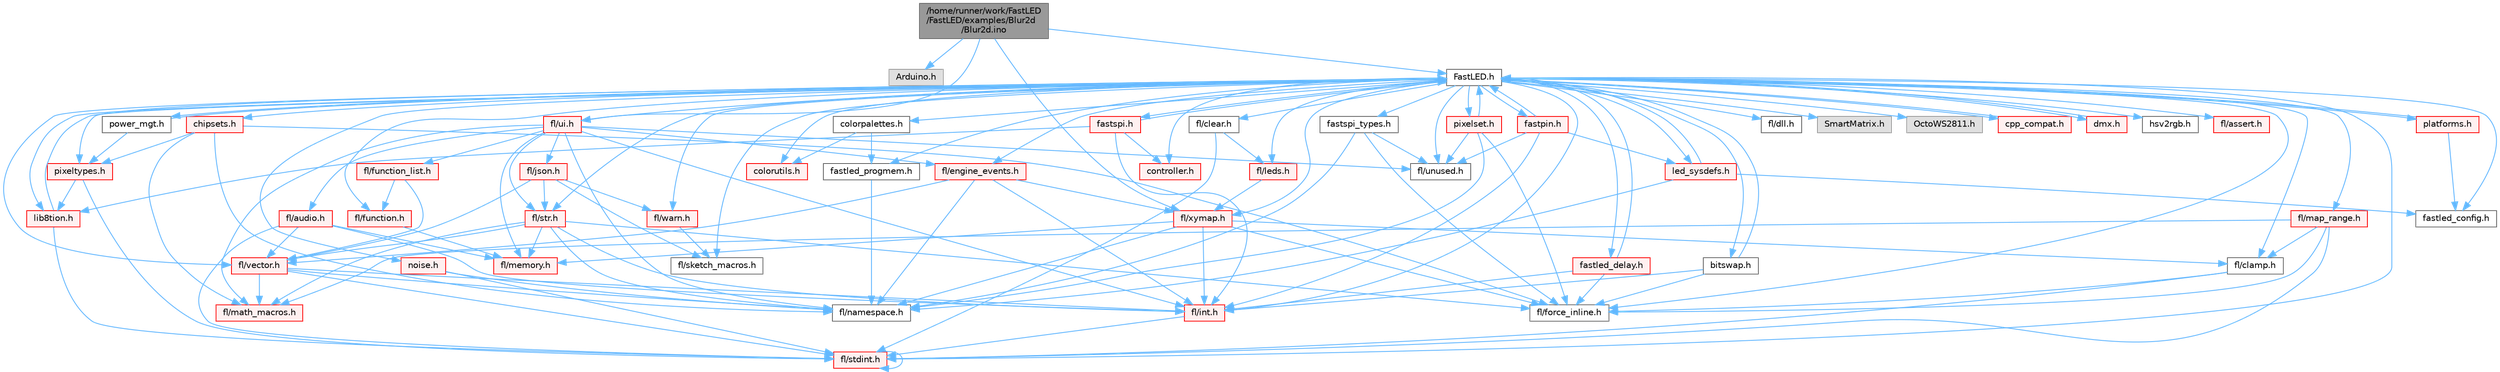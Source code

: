 digraph "/home/runner/work/FastLED/FastLED/examples/Blur2d/Blur2d.ino"
{
 // INTERACTIVE_SVG=YES
 // LATEX_PDF_SIZE
  bgcolor="transparent";
  edge [fontname=Helvetica,fontsize=10,labelfontname=Helvetica,labelfontsize=10];
  node [fontname=Helvetica,fontsize=10,shape=box,height=0.2,width=0.4];
  Node1 [id="Node000001",label="/home/runner/work/FastLED\l/FastLED/examples/Blur2d\l/Blur2d.ino",height=0.2,width=0.4,color="gray40", fillcolor="grey60", style="filled", fontcolor="black",tooltip="Demonstrates 2D blur effects on LED matrix."];
  Node1 -> Node2 [id="edge1_Node000001_Node000002",color="steelblue1",style="solid",tooltip=" "];
  Node2 [id="Node000002",label="Arduino.h",height=0.2,width=0.4,color="grey60", fillcolor="#E0E0E0", style="filled",tooltip=" "];
  Node1 -> Node3 [id="edge2_Node000001_Node000003",color="steelblue1",style="solid",tooltip=" "];
  Node3 [id="Node000003",label="FastLED.h",height=0.2,width=0.4,color="grey40", fillcolor="white", style="filled",URL="$db/d97/_fast_l_e_d_8h.html",tooltip="central include file for FastLED, defines the CFastLED class/object"];
  Node3 -> Node4 [id="edge3_Node000003_Node000004",color="steelblue1",style="solid",tooltip=" "];
  Node4 [id="Node000004",label="fl/stdint.h",height=0.2,width=0.4,color="red", fillcolor="#FFF0F0", style="filled",URL="$df/dd8/stdint_8h.html",tooltip=" "];
  Node4 -> Node4 [id="edge4_Node000004_Node000004",color="steelblue1",style="solid",tooltip=" "];
  Node3 -> Node6 [id="edge5_Node000003_Node000006",color="steelblue1",style="solid",tooltip=" "];
  Node6 [id="Node000006",label="fl/dll.h",height=0.2,width=0.4,color="grey40", fillcolor="white", style="filled",URL="$d3/d4b/dll_8h.html",tooltip="FastLED dynamic library interface - lightweight header for external callers."];
  Node3 -> Node7 [id="edge6_Node000003_Node000007",color="steelblue1",style="solid",tooltip=" "];
  Node7 [id="Node000007",label="SmartMatrix.h",height=0.2,width=0.4,color="grey60", fillcolor="#E0E0E0", style="filled",tooltip=" "];
  Node3 -> Node8 [id="edge7_Node000003_Node000008",color="steelblue1",style="solid",tooltip=" "];
  Node8 [id="Node000008",label="OctoWS2811.h",height=0.2,width=0.4,color="grey60", fillcolor="#E0E0E0", style="filled",tooltip=" "];
  Node3 -> Node9 [id="edge8_Node000003_Node000009",color="steelblue1",style="solid",tooltip=" "];
  Node9 [id="Node000009",label="fl/force_inline.h",height=0.2,width=0.4,color="grey40", fillcolor="white", style="filled",URL="$d4/d64/force__inline_8h.html",tooltip=" "];
  Node3 -> Node10 [id="edge9_Node000003_Node000010",color="steelblue1",style="solid",tooltip=" "];
  Node10 [id="Node000010",label="cpp_compat.h",height=0.2,width=0.4,color="red", fillcolor="#FFF0F0", style="filled",URL="$d9/d13/cpp__compat_8h.html",tooltip="Compatibility functions based on C++ version."];
  Node10 -> Node3 [id="edge10_Node000010_Node000003",color="steelblue1",style="solid",tooltip=" "];
  Node3 -> Node12 [id="edge11_Node000003_Node000012",color="steelblue1",style="solid",tooltip=" "];
  Node12 [id="Node000012",label="fastled_config.h",height=0.2,width=0.4,color="grey40", fillcolor="white", style="filled",URL="$d5/d11/fastled__config_8h.html",tooltip="Contains definitions that can be used to configure FastLED at compile time."];
  Node3 -> Node13 [id="edge12_Node000003_Node000013",color="steelblue1",style="solid",tooltip=" "];
  Node13 [id="Node000013",label="led_sysdefs.h",height=0.2,width=0.4,color="red", fillcolor="#FFF0F0", style="filled",URL="$d9/d3e/led__sysdefs_8h.html",tooltip="Determines which platform system definitions to include."];
  Node13 -> Node3 [id="edge13_Node000013_Node000003",color="steelblue1",style="solid",tooltip=" "];
  Node13 -> Node12 [id="edge14_Node000013_Node000012",color="steelblue1",style="solid",tooltip=" "];
  Node13 -> Node15 [id="edge15_Node000013_Node000015",color="steelblue1",style="solid",tooltip=" "];
  Node15 [id="Node000015",label="fl/namespace.h",height=0.2,width=0.4,color="grey40", fillcolor="white", style="filled",URL="$df/d2a/namespace_8h.html",tooltip="Implements the FastLED namespace macros."];
  Node3 -> Node16 [id="edge16_Node000003_Node000016",color="steelblue1",style="solid",tooltip=" "];
  Node16 [id="Node000016",label="fastled_delay.h",height=0.2,width=0.4,color="red", fillcolor="#FFF0F0", style="filled",URL="$d0/da8/fastled__delay_8h.html",tooltip="Utility functions and classes for managing delay cycles."];
  Node16 -> Node3 [id="edge17_Node000016_Node000003",color="steelblue1",style="solid",tooltip=" "];
  Node16 -> Node9 [id="edge18_Node000016_Node000009",color="steelblue1",style="solid",tooltip=" "];
  Node16 -> Node18 [id="edge19_Node000016_Node000018",color="steelblue1",style="solid",tooltip=" "];
  Node18 [id="Node000018",label="fl/int.h",height=0.2,width=0.4,color="red", fillcolor="#FFF0F0", style="filled",URL="$d3/d7e/int_8h.html",tooltip=" "];
  Node18 -> Node4 [id="edge20_Node000018_Node000004",color="steelblue1",style="solid",tooltip=" "];
  Node3 -> Node20 [id="edge21_Node000003_Node000020",color="steelblue1",style="solid",tooltip=" "];
  Node20 [id="Node000020",label="bitswap.h",height=0.2,width=0.4,color="grey40", fillcolor="white", style="filled",URL="$de/ded/bitswap_8h.html",tooltip="Functions for doing a rotation of bits/bytes used by parallel output."];
  Node20 -> Node3 [id="edge22_Node000020_Node000003",color="steelblue1",style="solid",tooltip=" "];
  Node20 -> Node9 [id="edge23_Node000020_Node000009",color="steelblue1",style="solid",tooltip=" "];
  Node20 -> Node18 [id="edge24_Node000020_Node000018",color="steelblue1",style="solid",tooltip=" "];
  Node3 -> Node21 [id="edge25_Node000003_Node000021",color="steelblue1",style="solid",tooltip=" "];
  Node21 [id="Node000021",label="controller.h",height=0.2,width=0.4,color="red", fillcolor="#FFF0F0", style="filled",URL="$d2/dd9/controller_8h.html",tooltip="deprecated: base definitions used by led controllers for writing out led data"];
  Node3 -> Node120 [id="edge26_Node000003_Node000120",color="steelblue1",style="solid",tooltip=" "];
  Node120 [id="Node000120",label="fastpin.h",height=0.2,width=0.4,color="red", fillcolor="#FFF0F0", style="filled",URL="$db/d65/fastpin_8h.html",tooltip="Class base definitions for defining fast pin access."];
  Node120 -> Node3 [id="edge27_Node000120_Node000003",color="steelblue1",style="solid",tooltip=" "];
  Node120 -> Node13 [id="edge28_Node000120_Node000013",color="steelblue1",style="solid",tooltip=" "];
  Node120 -> Node57 [id="edge29_Node000120_Node000057",color="steelblue1",style="solid",tooltip=" "];
  Node57 [id="Node000057",label="fl/unused.h",height=0.2,width=0.4,color="grey40", fillcolor="white", style="filled",URL="$d8/d4b/unused_8h.html",tooltip=" "];
  Node120 -> Node18 [id="edge30_Node000120_Node000018",color="steelblue1",style="solid",tooltip=" "];
  Node3 -> Node121 [id="edge31_Node000003_Node000121",color="steelblue1",style="solid",tooltip=" "];
  Node121 [id="Node000121",label="fastspi_types.h",height=0.2,width=0.4,color="grey40", fillcolor="white", style="filled",URL="$d2/ddb/fastspi__types_8h.html",tooltip="Data types and constants used by SPI interfaces."];
  Node121 -> Node9 [id="edge32_Node000121_Node000009",color="steelblue1",style="solid",tooltip=" "];
  Node121 -> Node15 [id="edge33_Node000121_Node000015",color="steelblue1",style="solid",tooltip=" "];
  Node121 -> Node57 [id="edge34_Node000121_Node000057",color="steelblue1",style="solid",tooltip=" "];
  Node3 -> Node122 [id="edge35_Node000003_Node000122",color="steelblue1",style="solid",tooltip=" "];
  Node122 [id="Node000122",label="dmx.h",height=0.2,width=0.4,color="red", fillcolor="#FFF0F0", style="filled",URL="$d3/de1/dmx_8h.html",tooltip="Defines the DMX512-based LED controllers."];
  Node122 -> Node3 [id="edge36_Node000122_Node000003",color="steelblue1",style="solid",tooltip=" "];
  Node3 -> Node125 [id="edge37_Node000003_Node000125",color="steelblue1",style="solid",tooltip=" "];
  Node125 [id="Node000125",label="platforms.h",height=0.2,width=0.4,color="red", fillcolor="#FFF0F0", style="filled",URL="$da/dc9/platforms_8h.html",tooltip="Determines which platforms headers to include."];
  Node125 -> Node3 [id="edge38_Node000125_Node000003",color="steelblue1",style="solid",tooltip=" "];
  Node125 -> Node12 [id="edge39_Node000125_Node000012",color="steelblue1",style="solid",tooltip=" "];
  Node3 -> Node33 [id="edge40_Node000003_Node000033",color="steelblue1",style="solid",tooltip=" "];
  Node33 [id="Node000033",label="fastled_progmem.h",height=0.2,width=0.4,color="grey40", fillcolor="white", style="filled",URL="$df/dab/fastled__progmem_8h.html",tooltip="Wrapper definitions to allow seamless use of PROGMEM in environments that have it."];
  Node33 -> Node15 [id="edge41_Node000033_Node000015",color="steelblue1",style="solid",tooltip=" "];
  Node3 -> Node24 [id="edge42_Node000003_Node000024",color="steelblue1",style="solid",tooltip=" "];
  Node24 [id="Node000024",label="lib8tion.h",height=0.2,width=0.4,color="red", fillcolor="#FFF0F0", style="filled",URL="$df/da5/lib8tion_8h.html",tooltip="Fast, efficient 8-bit math functions specifically designed for high-performance LED programming."];
  Node24 -> Node3 [id="edge43_Node000024_Node000003",color="steelblue1",style="solid",tooltip=" "];
  Node24 -> Node4 [id="edge44_Node000024_Node000004",color="steelblue1",style="solid",tooltip=" "];
  Node3 -> Node23 [id="edge45_Node000003_Node000023",color="steelblue1",style="solid",tooltip=" "];
  Node23 [id="Node000023",label="pixeltypes.h",height=0.2,width=0.4,color="red", fillcolor="#FFF0F0", style="filled",URL="$d2/dba/pixeltypes_8h.html",tooltip="Includes defintions for RGB and HSV pixels."];
  Node23 -> Node4 [id="edge46_Node000023_Node000004",color="steelblue1",style="solid",tooltip=" "];
  Node23 -> Node24 [id="edge47_Node000023_Node000024",color="steelblue1",style="solid",tooltip=" "];
  Node3 -> Node81 [id="edge48_Node000003_Node000081",color="steelblue1",style="solid",tooltip=" "];
  Node81 [id="Node000081",label="hsv2rgb.h",height=0.2,width=0.4,color="grey40", fillcolor="white", style="filled",URL="$de/d9a/hsv2rgb_8h.html",tooltip="Functions to convert from the HSV colorspace to the RGB colorspace."];
  Node3 -> Node127 [id="edge49_Node000003_Node000127",color="steelblue1",style="solid",tooltip=" "];
  Node127 [id="Node000127",label="colorutils.h",height=0.2,width=0.4,color="red", fillcolor="#FFF0F0", style="filled",URL="$d1/dfb/colorutils_8h.html",tooltip=" "];
  Node3 -> Node132 [id="edge50_Node000003_Node000132",color="steelblue1",style="solid",tooltip=" "];
  Node132 [id="Node000132",label="pixelset.h",height=0.2,width=0.4,color="red", fillcolor="#FFF0F0", style="filled",URL="$d4/d46/pixelset_8h.html",tooltip="Declares classes for managing logical groups of LEDs."];
  Node132 -> Node9 [id="edge51_Node000132_Node000009",color="steelblue1",style="solid",tooltip=" "];
  Node132 -> Node15 [id="edge52_Node000132_Node000015",color="steelblue1",style="solid",tooltip=" "];
  Node132 -> Node57 [id="edge53_Node000132_Node000057",color="steelblue1",style="solid",tooltip=" "];
  Node132 -> Node3 [id="edge54_Node000132_Node000003",color="steelblue1",style="solid",tooltip=" "];
  Node3 -> Node133 [id="edge55_Node000003_Node000133",color="steelblue1",style="solid",tooltip=" "];
  Node133 [id="Node000133",label="colorpalettes.h",height=0.2,width=0.4,color="grey40", fillcolor="white", style="filled",URL="$dc/dcc/colorpalettes_8h.html",tooltip="Declarations for the predefined color palettes supplied by FastLED."];
  Node133 -> Node127 [id="edge56_Node000133_Node000127",color="steelblue1",style="solid",tooltip=" "];
  Node133 -> Node33 [id="edge57_Node000133_Node000033",color="steelblue1",style="solid",tooltip=" "];
  Node3 -> Node134 [id="edge58_Node000003_Node000134",color="steelblue1",style="solid",tooltip=" "];
  Node134 [id="Node000134",label="noise.h",height=0.2,width=0.4,color="red", fillcolor="#FFF0F0", style="filled",URL="$d1/d31/noise_8h.html",tooltip="Functions to generate and fill arrays with noise."];
  Node134 -> Node4 [id="edge59_Node000134_Node000004",color="steelblue1",style="solid",tooltip=" "];
  Node134 -> Node15 [id="edge60_Node000134_Node000015",color="steelblue1",style="solid",tooltip=" "];
  Node3 -> Node135 [id="edge61_Node000003_Node000135",color="steelblue1",style="solid",tooltip=" "];
  Node135 [id="Node000135",label="power_mgt.h",height=0.2,width=0.4,color="grey40", fillcolor="white", style="filled",URL="$dc/d5b/power__mgt_8h.html",tooltip="Functions to limit the power used by FastLED."];
  Node135 -> Node3 [id="edge62_Node000135_Node000003",color="steelblue1",style="solid",tooltip=" "];
  Node135 -> Node23 [id="edge63_Node000135_Node000023",color="steelblue1",style="solid",tooltip=" "];
  Node3 -> Node136 [id="edge64_Node000003_Node000136",color="steelblue1",style="solid",tooltip=" "];
  Node136 [id="Node000136",label="fastspi.h",height=0.2,width=0.4,color="red", fillcolor="#FFF0F0", style="filled",URL="$d6/ddc/fastspi_8h.html",tooltip="Serial peripheral interface (SPI) definitions per platform."];
  Node136 -> Node3 [id="edge65_Node000136_Node000003",color="steelblue1",style="solid",tooltip=" "];
  Node136 -> Node21 [id="edge66_Node000136_Node000021",color="steelblue1",style="solid",tooltip=" "];
  Node136 -> Node24 [id="edge67_Node000136_Node000024",color="steelblue1",style="solid",tooltip=" "];
  Node136 -> Node18 [id="edge68_Node000136_Node000018",color="steelblue1",style="solid",tooltip=" "];
  Node3 -> Node138 [id="edge69_Node000003_Node000138",color="steelblue1",style="solid",tooltip=" "];
  Node138 [id="Node000138",label="chipsets.h",height=0.2,width=0.4,color="red", fillcolor="#FFF0F0", style="filled",URL="$db/d66/chipsets_8h.html",tooltip="Contains the bulk of the definitions for the various LED chipsets supported."];
  Node138 -> Node23 [id="edge70_Node000138_Node000023",color="steelblue1",style="solid",tooltip=" "];
  Node138 -> Node9 [id="edge71_Node000138_Node000009",color="steelblue1",style="solid",tooltip=" "];
  Node138 -> Node15 [id="edge72_Node000138_Node000015",color="steelblue1",style="solid",tooltip=" "];
  Node138 -> Node41 [id="edge73_Node000138_Node000041",color="steelblue1",style="solid",tooltip=" "];
  Node41 [id="Node000041",label="fl/math_macros.h",height=0.2,width=0.4,color="red", fillcolor="#FFF0F0", style="filled",URL="$d8/db8/math__macros_8h.html",tooltip=" "];
  Node3 -> Node96 [id="edge74_Node000003_Node000096",color="steelblue1",style="solid",tooltip=" "];
  Node96 [id="Node000096",label="fl/engine_events.h",height=0.2,width=0.4,color="red", fillcolor="#FFF0F0", style="filled",URL="$db/dc0/engine__events_8h.html",tooltip=" "];
  Node96 -> Node15 [id="edge75_Node000096_Node000015",color="steelblue1",style="solid",tooltip=" "];
  Node96 -> Node70 [id="edge76_Node000096_Node000070",color="steelblue1",style="solid",tooltip=" "];
  Node70 [id="Node000070",label="fl/vector.h",height=0.2,width=0.4,color="red", fillcolor="#FFF0F0", style="filled",URL="$d6/d68/vector_8h.html",tooltip=" "];
  Node70 -> Node4 [id="edge77_Node000070_Node000004",color="steelblue1",style="solid",tooltip=" "];
  Node70 -> Node18 [id="edge78_Node000070_Node000018",color="steelblue1",style="solid",tooltip=" "];
  Node70 -> Node41 [id="edge79_Node000070_Node000041",color="steelblue1",style="solid",tooltip=" "];
  Node70 -> Node15 [id="edge80_Node000070_Node000015",color="steelblue1",style="solid",tooltip=" "];
  Node96 -> Node117 [id="edge81_Node000096_Node000117",color="steelblue1",style="solid",tooltip=" "];
  Node117 [id="Node000117",label="fl/xymap.h",height=0.2,width=0.4,color="red", fillcolor="#FFF0F0", style="filled",URL="$da/d61/xymap_8h.html",tooltip=" "];
  Node117 -> Node18 [id="edge82_Node000117_Node000018",color="steelblue1",style="solid",tooltip=" "];
  Node117 -> Node15 [id="edge83_Node000117_Node000015",color="steelblue1",style="solid",tooltip=" "];
  Node117 -> Node9 [id="edge84_Node000117_Node000009",color="steelblue1",style="solid",tooltip=" "];
  Node117 -> Node39 [id="edge85_Node000117_Node000039",color="steelblue1",style="solid",tooltip=" "];
  Node39 [id="Node000039",label="fl/clamp.h",height=0.2,width=0.4,color="grey40", fillcolor="white", style="filled",URL="$d6/dd3/clamp_8h.html",tooltip=" "];
  Node39 -> Node4 [id="edge86_Node000039_Node000004",color="steelblue1",style="solid",tooltip=" "];
  Node39 -> Node9 [id="edge87_Node000039_Node000009",color="steelblue1",style="solid",tooltip=" "];
  Node117 -> Node44 [id="edge88_Node000117_Node000044",color="steelblue1",style="solid",tooltip=" "];
  Node44 [id="Node000044",label="fl/memory.h",height=0.2,width=0.4,color="red", fillcolor="#FFF0F0", style="filled",URL="$dc/d18/memory_8h.html",tooltip=" "];
  Node96 -> Node18 [id="edge89_Node000096_Node000018",color="steelblue1",style="solid",tooltip=" "];
  Node3 -> Node140 [id="edge90_Node000003_Node000140",color="steelblue1",style="solid",tooltip=" "];
  Node140 [id="Node000140",label="fl/leds.h",height=0.2,width=0.4,color="red", fillcolor="#FFF0F0", style="filled",URL="$da/d78/leds_8h.html",tooltip=" "];
  Node140 -> Node117 [id="edge91_Node000140_Node000117",color="steelblue1",style="solid",tooltip=" "];
  Node3 -> Node18 [id="edge92_Node000003_Node000018",color="steelblue1",style="solid",tooltip=" "];
  Node3 -> Node35 [id="edge93_Node000003_Node000035",color="steelblue1",style="solid",tooltip=" "];
  Node35 [id="Node000035",label="fl/str.h",height=0.2,width=0.4,color="red", fillcolor="#FFF0F0", style="filled",URL="$d1/d93/str_8h.html",tooltip=" "];
  Node35 -> Node18 [id="edge94_Node000035_Node000018",color="steelblue1",style="solid",tooltip=" "];
  Node35 -> Node41 [id="edge95_Node000035_Node000041",color="steelblue1",style="solid",tooltip=" "];
  Node35 -> Node15 [id="edge96_Node000035_Node000015",color="steelblue1",style="solid",tooltip=" "];
  Node35 -> Node44 [id="edge97_Node000035_Node000044",color="steelblue1",style="solid",tooltip=" "];
  Node35 -> Node70 [id="edge98_Node000035_Node000070",color="steelblue1",style="solid",tooltip=" "];
  Node35 -> Node9 [id="edge99_Node000035_Node000009",color="steelblue1",style="solid",tooltip=" "];
  Node3 -> Node117 [id="edge100_Node000003_Node000117",color="steelblue1",style="solid",tooltip=" "];
  Node3 -> Node39 [id="edge101_Node000003_Node000039",color="steelblue1",style="solid",tooltip=" "];
  Node3 -> Node40 [id="edge102_Node000003_Node000040",color="steelblue1",style="solid",tooltip=" "];
  Node40 [id="Node000040",label="fl/map_range.h",height=0.2,width=0.4,color="red", fillcolor="#FFF0F0", style="filled",URL="$d1/d47/map__range_8h.html",tooltip=" "];
  Node40 -> Node4 [id="edge103_Node000040_Node000004",color="steelblue1",style="solid",tooltip=" "];
  Node40 -> Node39 [id="edge104_Node000040_Node000039",color="steelblue1",style="solid",tooltip=" "];
  Node40 -> Node9 [id="edge105_Node000040_Node000009",color="steelblue1",style="solid",tooltip=" "];
  Node40 -> Node41 [id="edge106_Node000040_Node000041",color="steelblue1",style="solid",tooltip=" "];
  Node3 -> Node110 [id="edge107_Node000003_Node000110",color="steelblue1",style="solid",tooltip=" "];
  Node110 [id="Node000110",label="fl/warn.h",height=0.2,width=0.4,color="red", fillcolor="#FFF0F0", style="filled",URL="$de/d77/warn_8h.html",tooltip=" "];
  Node110 -> Node113 [id="edge108_Node000110_Node000113",color="steelblue1",style="solid",tooltip=" "];
  Node113 [id="Node000113",label="fl/sketch_macros.h",height=0.2,width=0.4,color="grey40", fillcolor="white", style="filled",URL="$d1/dbc/sketch__macros_8h.html",tooltip=" "];
  Node3 -> Node100 [id="edge109_Node000003_Node000100",color="steelblue1",style="solid",tooltip=" "];
  Node100 [id="Node000100",label="fl/assert.h",height=0.2,width=0.4,color="red", fillcolor="#FFF0F0", style="filled",URL="$dc/da7/assert_8h.html",tooltip=" "];
  Node3 -> Node57 [id="edge110_Node000003_Node000057",color="steelblue1",style="solid",tooltip=" "];
  Node3 -> Node70 [id="edge111_Node000003_Node000070",color="steelblue1",style="solid",tooltip=" "];
  Node3 -> Node115 [id="edge112_Node000003_Node000115",color="steelblue1",style="solid",tooltip=" "];
  Node115 [id="Node000115",label="fl/function.h",height=0.2,width=0.4,color="red", fillcolor="#FFF0F0", style="filled",URL="$dd/d67/function_8h.html",tooltip=" "];
  Node115 -> Node44 [id="edge113_Node000115_Node000044",color="steelblue1",style="solid",tooltip=" "];
  Node3 -> Node141 [id="edge114_Node000003_Node000141",color="steelblue1",style="solid",tooltip=" "];
  Node141 [id="Node000141",label="fl/clear.h",height=0.2,width=0.4,color="grey40", fillcolor="white", style="filled",URL="$df/db0/clear_8h.html",tooltip=" "];
  Node141 -> Node140 [id="edge115_Node000141_Node000140",color="steelblue1",style="solid",tooltip=" "];
  Node141 -> Node4 [id="edge116_Node000141_Node000004",color="steelblue1",style="solid",tooltip=" "];
  Node3 -> Node142 [id="edge117_Node000003_Node000142",color="steelblue1",style="solid",tooltip=" "];
  Node142 [id="Node000142",label="fl/ui.h",height=0.2,width=0.4,color="red", fillcolor="#FFF0F0", style="filled",URL="$d9/d3b/ui_8h.html",tooltip=" "];
  Node142 -> Node15 [id="edge118_Node000142_Node000015",color="steelblue1",style="solid",tooltip=" "];
  Node142 -> Node44 [id="edge119_Node000142_Node000044",color="steelblue1",style="solid",tooltip=" "];
  Node142 -> Node107 [id="edge120_Node000142_Node000107",color="steelblue1",style="solid",tooltip=" "];
  Node107 [id="Node000107",label="fl/json.h",height=0.2,width=0.4,color="red", fillcolor="#FFF0F0", style="filled",URL="$d7/d91/fl_2json_8h.html",tooltip="FastLED's Elegant JSON Library: fl::Json"];
  Node107 -> Node70 [id="edge121_Node000107_Node000070",color="steelblue1",style="solid",tooltip=" "];
  Node107 -> Node35 [id="edge122_Node000107_Node000035",color="steelblue1",style="solid",tooltip=" "];
  Node107 -> Node110 [id="edge123_Node000107_Node000110",color="steelblue1",style="solid",tooltip=" "];
  Node107 -> Node113 [id="edge124_Node000107_Node000113",color="steelblue1",style="solid",tooltip=" "];
  Node142 -> Node35 [id="edge125_Node000142_Node000035",color="steelblue1",style="solid",tooltip=" "];
  Node142 -> Node18 [id="edge126_Node000142_Node000018",color="steelblue1",style="solid",tooltip=" "];
  Node142 -> Node143 [id="edge127_Node000142_Node000143",color="steelblue1",style="solid",tooltip=" "];
  Node143 [id="Node000143",label="fl/audio.h",height=0.2,width=0.4,color="red", fillcolor="#FFF0F0", style="filled",URL="$da/d09/audio_8h.html",tooltip=" "];
  Node143 -> Node44 [id="edge128_Node000143_Node000044",color="steelblue1",style="solid",tooltip=" "];
  Node143 -> Node70 [id="edge129_Node000143_Node000070",color="steelblue1",style="solid",tooltip=" "];
  Node143 -> Node18 [id="edge130_Node000143_Node000018",color="steelblue1",style="solid",tooltip=" "];
  Node143 -> Node4 [id="edge131_Node000143_Node000004",color="steelblue1",style="solid",tooltip=" "];
  Node142 -> Node96 [id="edge132_Node000142_Node000096",color="steelblue1",style="solid",tooltip=" "];
  Node142 -> Node145 [id="edge133_Node000142_Node000145",color="steelblue1",style="solid",tooltip=" "];
  Node145 [id="Node000145",label="fl/function_list.h",height=0.2,width=0.4,color="red", fillcolor="#FFF0F0", style="filled",URL="$d0/d64/function__list_8h.html",tooltip=" "];
  Node145 -> Node115 [id="edge134_Node000145_Node000115",color="steelblue1",style="solid",tooltip=" "];
  Node145 -> Node70 [id="edge135_Node000145_Node000070",color="steelblue1",style="solid",tooltip=" "];
  Node142 -> Node41 [id="edge136_Node000142_Node000041",color="steelblue1",style="solid",tooltip=" "];
  Node142 -> Node57 [id="edge137_Node000142_Node000057",color="steelblue1",style="solid",tooltip=" "];
  Node3 -> Node113 [id="edge138_Node000003_Node000113",color="steelblue1",style="solid",tooltip=" "];
  Node1 -> Node142 [id="edge139_Node000001_Node000142",color="steelblue1",style="solid",tooltip=" "];
  Node1 -> Node117 [id="edge140_Node000001_Node000117",color="steelblue1",style="solid",tooltip=" "];
}
